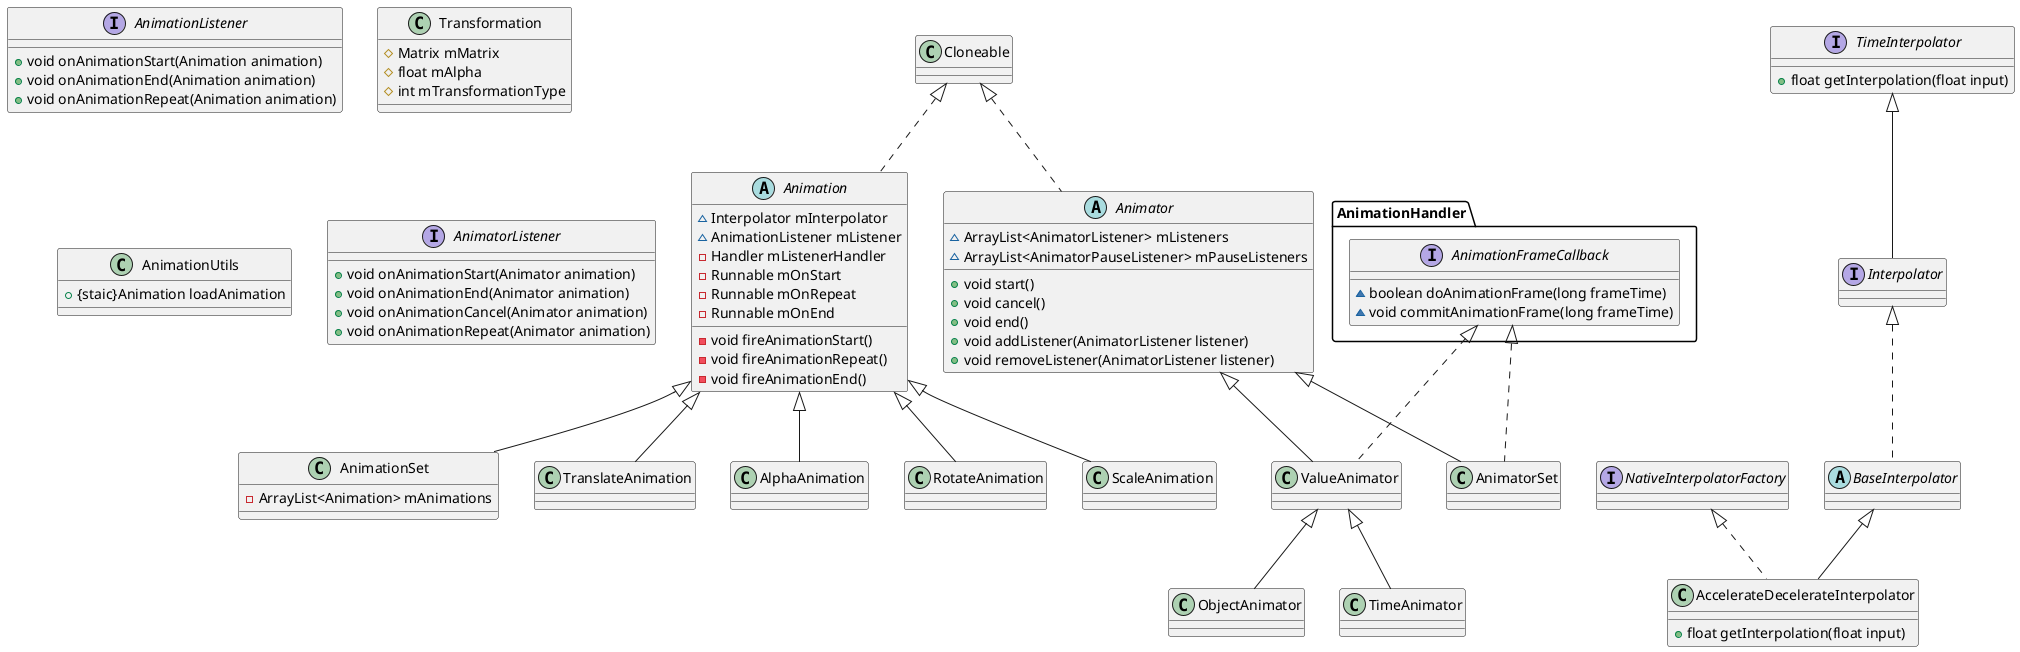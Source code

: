@startuml

abstract class Animation {
    ~Interpolator mInterpolator
    ~AnimationListener mListener
    -Handler mListenerHandler
    -Runnable mOnStart
    -Runnable mOnRepeat
    -Runnable mOnEnd
    -void fireAnimationStart()
    -void fireAnimationRepeat()
    -void fireAnimationEnd()
}

interface TimeInterpolator {
    +float getInterpolation(float input)
}

interface Interpolator

interface AnimationListener {
    +void onAnimationStart(Animation animation)
    +void onAnimationEnd(Animation animation)
    +void onAnimationRepeat(Animation animation)
}

class Transformation {
    #Matrix mMatrix
    #float mAlpha
    #int mTransformationType
}


abstract class BaseInterpolator

class AccelerateDecelerateInterpolator {
    +float getInterpolation(float input)
}

interface NativeInterpolatorFactory

class TranslateAnimation
class AlphaAnimation
class RotateAnimation
class ScaleAnimation
class AnimationSet {
    - ArrayList<Animation> mAnimations
}

class AnimationUtils {
    +{staic}Animation loadAnimation
}

abstract class Animator {
    ~ArrayList<AnimatorListener> mListeners
    ~ArrayList<AnimatorPauseListener> mPauseListeners
    +void start()
    +void cancel()
    +void end()
    +void addListener(AnimatorListener listener)
    +void removeListener(AnimatorListener listener)
}

interface AnimatorListener {
    +void onAnimationStart(Animator animation)
    +void onAnimationEnd(Animator animation)
    +void onAnimationCancel(Animator animation)
    +void onAnimationRepeat(Animator animation)
}

class AnimatorSet
class ValueAnimator
class ObjectAnimator
class TimeAnimator

interface AnimationHandler.AnimationFrameCallback {
    ~boolean doAnimationFrame(long frameTime)
    ~void commitAnimationFrame(long frameTime)
}

Cloneable <|.. Animation
Cloneable <|.. Animator

TimeInterpolator<|--Interpolator

Interpolator <|.. BaseInterpolator

BaseInterpolator <|--AccelerateDecelerateInterpolator

NativeInterpolatorFactory <|.. AccelerateDecelerateInterpolator

Animation <|-- TranslateAnimation
Animation <|-- AlphaAnimation
Animation <|-- RotateAnimation
Animation <|-- ScaleAnimation
Animation <|-- AnimationSet

Animator <|-- ValueAnimator
Animator <|-- AnimatorSet
ValueAnimator <|-- ObjectAnimator
ValueAnimator <|-- TimeAnimator

AnimationHandler.AnimationFrameCallback <|.. ValueAnimator
AnimationHandler.AnimationFrameCallback <|.. AnimatorSet

@enduml
